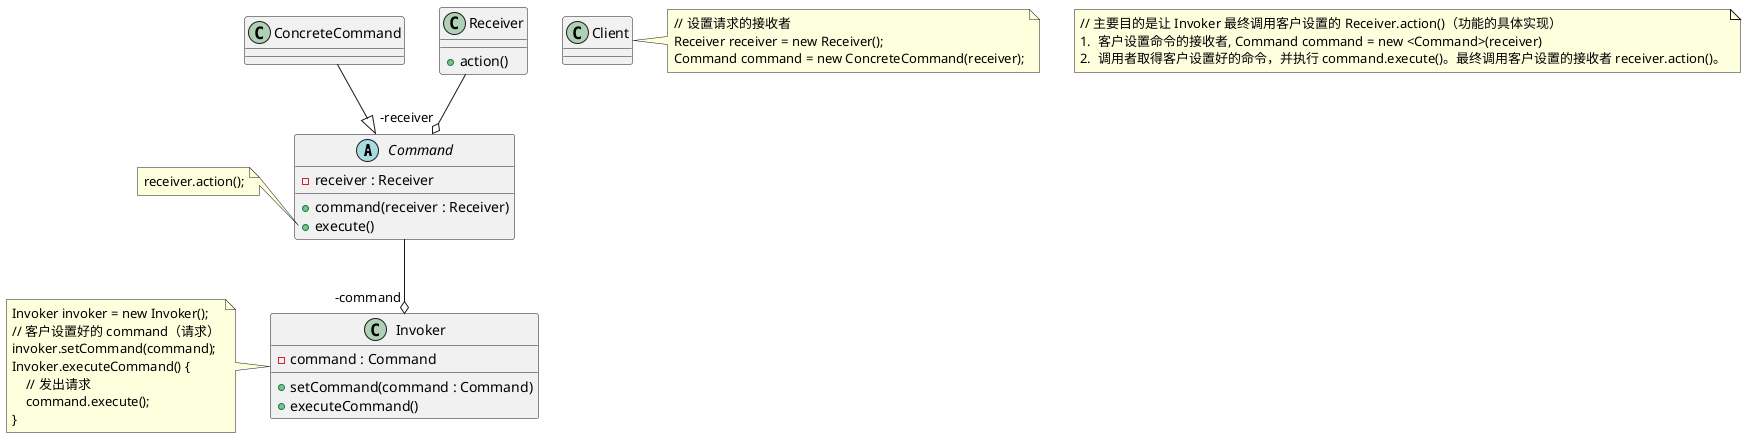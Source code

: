 @startuml

abstract class Command {
    - receiver : Receiver
    + command(receiver : Receiver)
    + execute()
}

class ConcreteCommand {
}

class Invoker {
    - command : Command
    + setCommand(command : Command)
    + executeCommand()
}

class Receiver {
    + action()
}

class Client {
}

ConcreteCommand --|> Command
Command --o "-command" Invoker
Receiver --o "-receiver" Command

note left of Command::"execute()"
    receiver.action();
end note

note left of Invoker
    Invoker invoker = new Invoker();
    // 客户设置好的 command（请求）
    invoker.setCommand(command);
    Invoker.executeCommand() {
        // 发出请求
        command.execute();
    }
end note

note right of Client
    // 设置请求的接收者
    Receiver receiver = new Receiver();
    Command command = new ConcreteCommand(receiver);
end note

note as N1
    // 主要目的是让 Invoker 最终调用客户设置的 Receiver.action()（功能的具体实现）
    1.  客户设置命令的接收者, Command command = new <Command>(receiver)
    2.  调用者取得客户设置好的命令，并执行 command.execute()。最终调用客户设置的接收者 receiver.action()。
end note
@enduml
